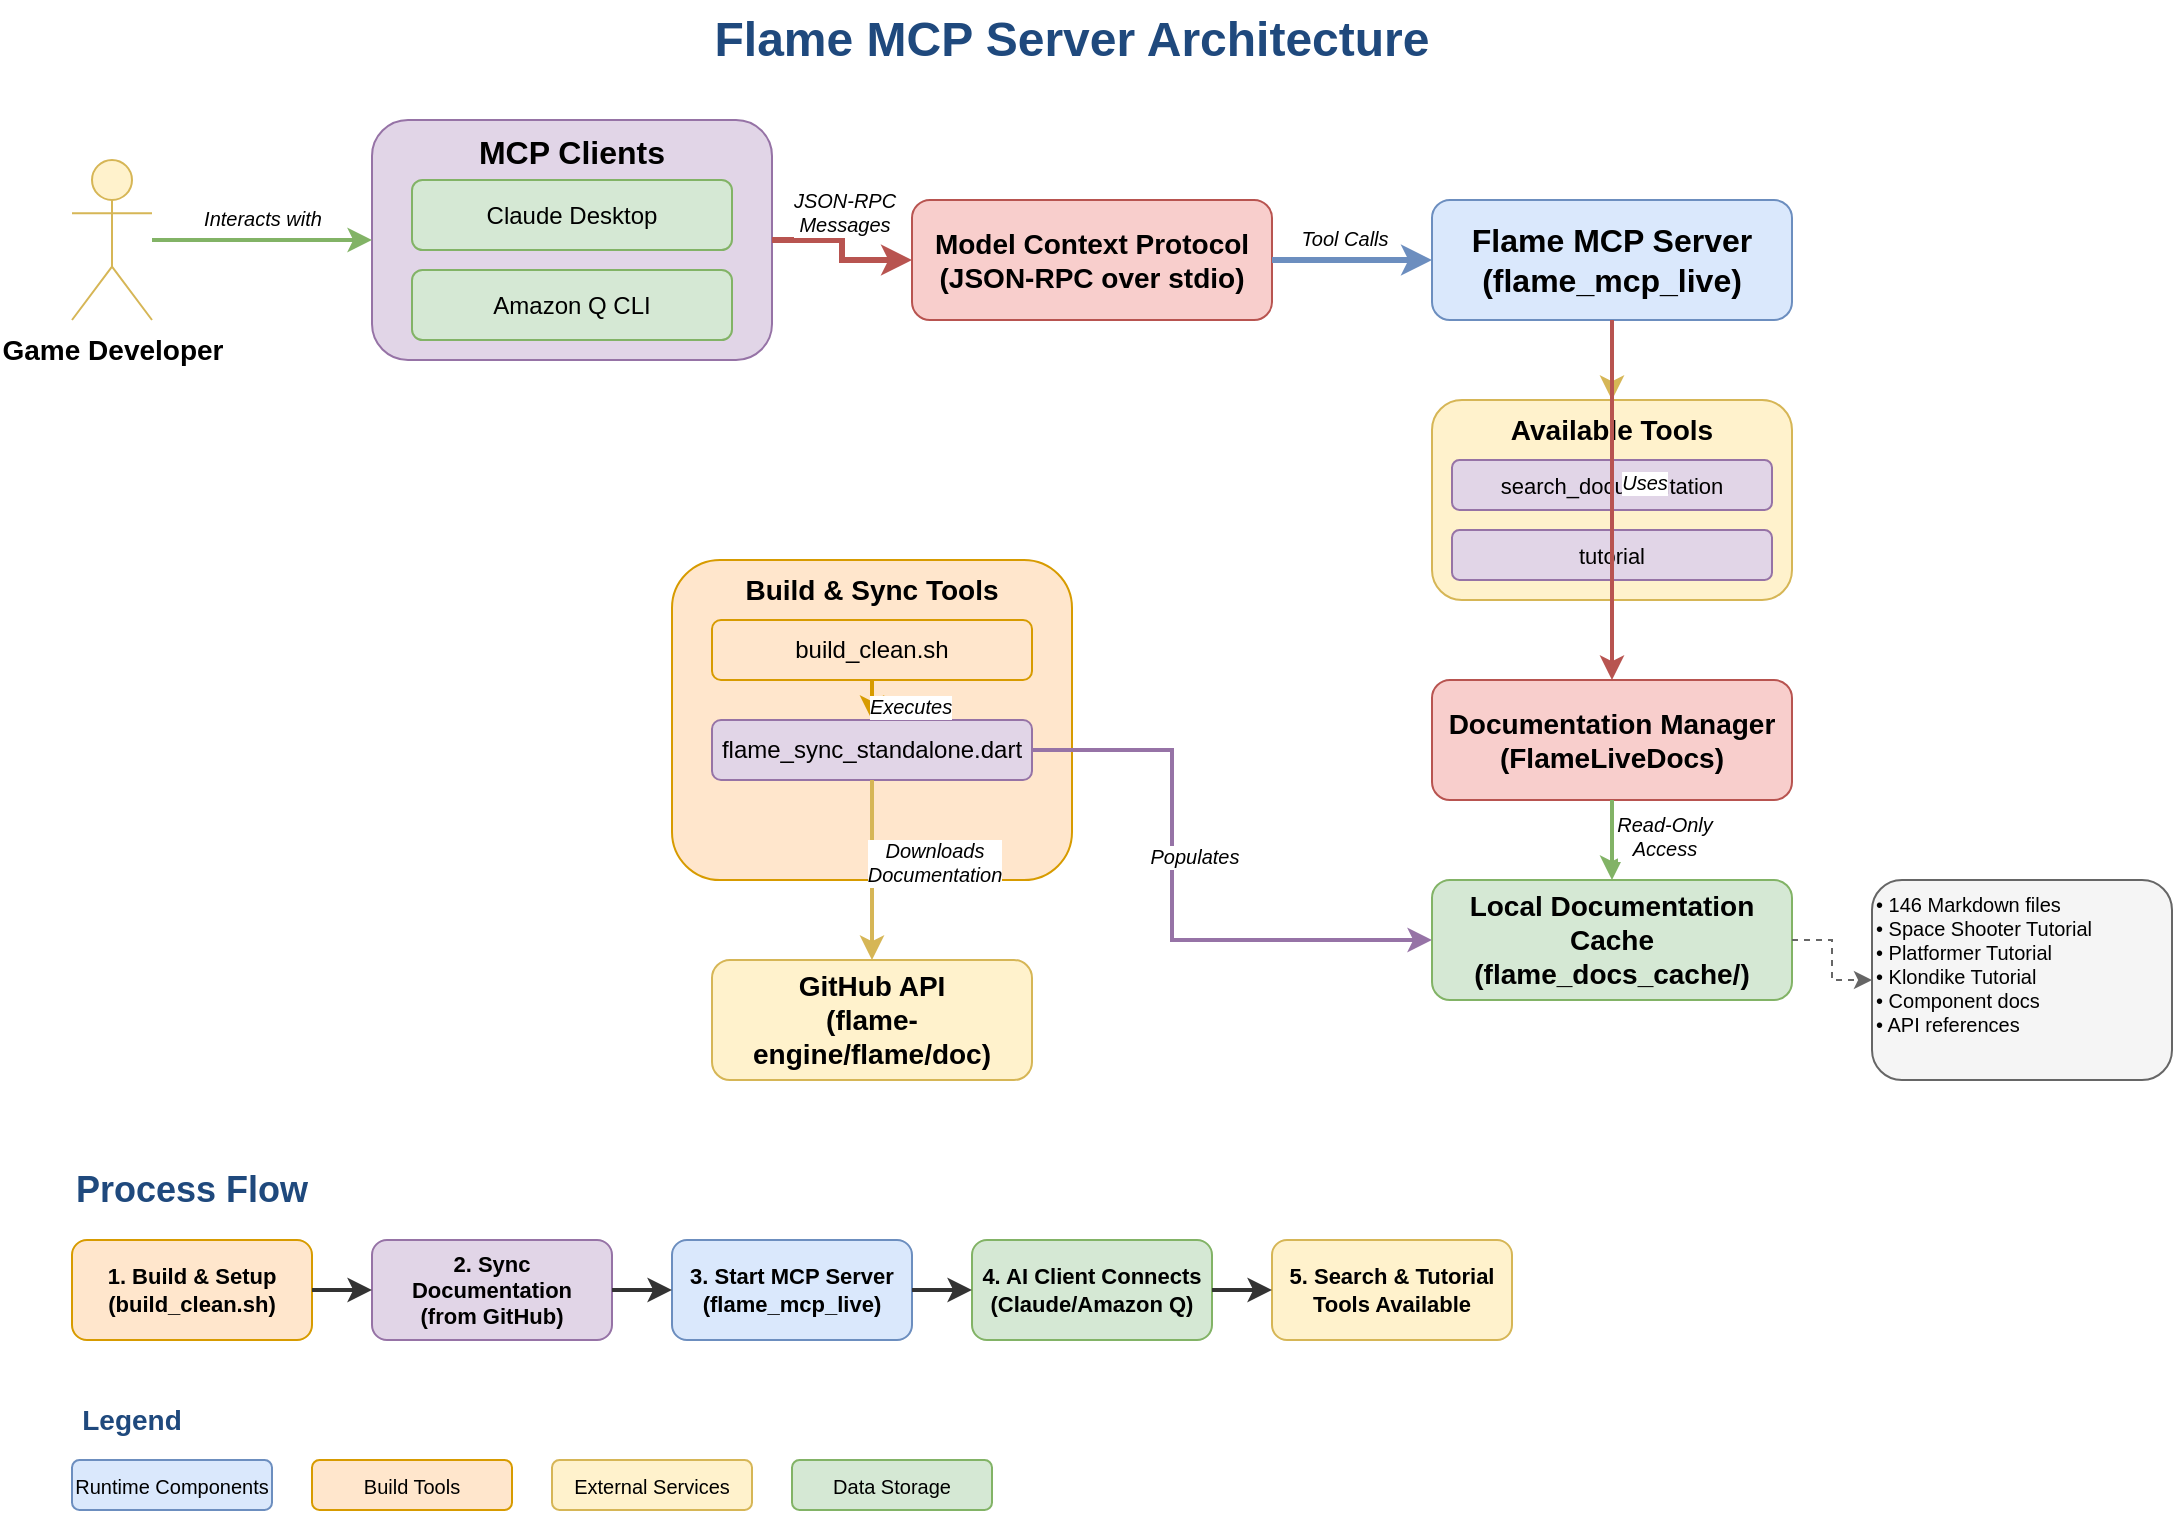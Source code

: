 <mxfile version="24.5.4" type="device">
  <diagram name="Flame MCP Server Architecture" id="flame-mcp-architecture">
    <mxGraphModel dx="1422" dy="794" grid="1" gridSize="10" guides="1" tooltips="1" connect="1" arrows="1" fold="1" page="1" pageScale="1" pageWidth="1200" pageHeight="900" math="0" shadow="0">
      <root>
        <mxCell id="0" />
        <mxCell id="1" parent="0" />
        
        <!-- Title -->
        <mxCell id="title" value="Flame MCP Server Architecture" style="text;html=1;strokeColor=none;fillColor=none;align=center;verticalAlign=middle;whiteSpace=wrap;rounded=0;fontSize=24;fontStyle=1;fontColor=#1f497d;" vertex="1" parent="1">
          <mxGeometry x="415" y="20" width="370" height="40" as="geometry" />
        </mxCell>
        
        <!-- User -->
        <mxCell id="developer" value="Game Developer" style="shape=umlActor;verticalLabelPosition=bottom;verticalAlign=top;html=1;outlineConnect=0;fillColor=#fff2cc;strokeColor=#d6b656;fontSize=14;fontStyle=1;" vertex="1" parent="1">
          <mxGeometry x="100" y="100" width="40" height="80" as="geometry" />
        </mxCell>
        
        <!-- MCP Clients Layer -->
        <mxCell id="clients-layer" value="MCP Clients" style="rounded=1;whiteSpace=wrap;html=1;fillColor=#e1d5e7;strokeColor=#9673a6;fontSize=16;fontStyle=1;verticalAlign=top;" vertex="1" parent="1">
          <mxGeometry x="250" y="80" width="200" height="120" as="geometry" />
        </mxCell>
        
        <mxCell id="claude-desktop" value="Claude Desktop" style="rounded=1;whiteSpace=wrap;html=1;fillColor=#d5e8d4;strokeColor=#82b366;fontSize=12;" vertex="1" parent="1">
          <mxGeometry x="270" y="110" width="160" height="35" as="geometry" />
        </mxCell>
        
        <mxCell id="amazon-q" value="Amazon Q CLI" style="rounded=1;whiteSpace=wrap;html=1;fillColor=#d5e8d4;strokeColor=#82b366;fontSize=12;" vertex="1" parent="1">
          <mxGeometry x="270" y="155" width="160" height="35" as="geometry" />
        </mxCell>
        
        <!-- MCP Protocol -->
        <mxCell id="mcp-protocol" value="Model Context Protocol&#xa;(JSON-RPC over stdio)" style="rounded=1;whiteSpace=wrap;html=1;fillColor=#f8cecc;strokeColor=#b85450;fontSize=14;fontStyle=1;" vertex="1" parent="1">
          <mxGeometry x="520" y="120" width="180" height="60" as="geometry" />
        </mxCell>
        
        <!-- Flame MCP Server -->
        <mxCell id="flame-mcp-server" value="Flame MCP Server&#xa;(flame_mcp_live)" style="rounded=1;whiteSpace=wrap;html=1;fillColor=#dae8fc;strokeColor=#6c8ebf;fontSize=16;fontStyle=1;" vertex="1" parent="1">
          <mxGeometry x="780" y="120" width="180" height="60" as="geometry" />
        </mxCell>
        
        <!-- Tools Section -->
        <mxCell id="tools-section" value="Available Tools" style="rounded=1;whiteSpace=wrap;html=1;fillColor=#fff2cc;strokeColor=#d6b656;fontSize=14;fontStyle=1;verticalAlign=top;" vertex="1" parent="1">
          <mxGeometry x="780" y="220" width="180" height="100" as="geometry" />
        </mxCell>
        
        <mxCell id="search-tool" value="search_documentation" style="rounded=1;whiteSpace=wrap;html=1;fillColor=#e1d5e7;strokeColor=#9673a6;fontSize=11;" vertex="1" parent="1">
          <mxGeometry x="790" y="250" width="160" height="25" as="geometry" />
        </mxCell>
        
        <mxCell id="tutorial-tool" value="tutorial" style="rounded=1;whiteSpace=wrap;html=1;fillColor=#e1d5e7;strokeColor=#9673a6;fontSize=11;" vertex="1" parent="1">
          <mxGeometry x="790" y="285" width="160" height="25" as="geometry" />
        </mxCell>
        
        <!-- Documentation Manager -->
        <mxCell id="docs-manager" value="Documentation Manager&#xa;(FlameLiveDocs)" style="rounded=1;whiteSpace=wrap;html=1;fillColor=#f8cecc;strokeColor=#b85450;fontSize=14;fontStyle=1;" vertex="1" parent="1">
          <mxGeometry x="780" y="360" width="180" height="60" as="geometry" />
        </mxCell>
        
        <!-- Local Cache -->
        <mxCell id="local-cache" value="Local Documentation Cache&#xa;(flame_docs_cache/)" style="rounded=1;whiteSpace=wrap;html=1;fillColor=#d5e8d4;strokeColor=#82b366;fontSize=14;fontStyle=1;" vertex="1" parent="1">
          <mxGeometry x="780" y="460" width="180" height="60" as="geometry" />
        </mxCell>
        
        <!-- Cache Details -->
        <mxCell id="cache-details" value="• 146 Markdown files&#xa;• Space Shooter Tutorial&#xa;• Platformer Tutorial&#xa;• Klondike Tutorial&#xa;• Component docs&#xa;• API references" style="rounded=1;whiteSpace=wrap;html=1;fillColor=#f5f5f5;strokeColor=#666666;fontSize=10;align=left;verticalAlign=top;" vertex="1" parent="1">
          <mxGeometry x="1000" y="460" width="150" height="100" as="geometry" />
        </mxCell>
        
        <!-- Build & Sync Section -->
        <mxCell id="build-section" value="Build &amp; Sync Tools" style="rounded=1;whiteSpace=wrap;html=1;fillColor=#ffe6cc;strokeColor=#d79b00;fontSize=14;fontStyle=1;verticalAlign=top;" vertex="1" parent="1">
          <mxGeometry x="400" y="300" width="200" height="160" as="geometry" />
        </mxCell>
        
        <mxCell id="build-script" value="build_clean.sh" style="rounded=1;whiteSpace=wrap;html=1;fillColor=#ffe6cc;strokeColor=#d79b00;fontSize=12;" vertex="1" parent="1">
          <mxGeometry x="420" y="330" width="160" height="30" as="geometry" />
        </mxCell>
        
        <mxCell id="sync-script" value="flame_sync_standalone.dart" style="rounded=1;whiteSpace=wrap;html=1;fillColor=#e1d5e7;strokeColor=#9673a6;fontSize=12;" vertex="1" parent="1">
          <mxGeometry x="420" y="380" width="160" height="30" as="geometry" />
        </mxCell>
        
        <!-- GitHub API -->
        <mxCell id="github-api" value="GitHub API&#xa;(flame-engine/flame/doc)" style="rounded=1;whiteSpace=wrap;html=1;fillColor=#fff2cc;strokeColor=#d6b656;fontSize=14;fontStyle=1;" vertex="1" parent="1">
          <mxGeometry x="420" y="500" width="160" height="60" as="geometry" />
        </mxCell>
        
        <!-- Properly Connected Arrows -->
        
        <!-- User to Clients -->
        <mxCell id="user-to-clients" style="edgeStyle=orthogonalEdgeStyle;rounded=0;orthogonalLoop=1;jettySize=auto;html=1;strokeWidth=2;strokeColor=#82b366;endArrow=classic;endFill=1;" edge="1" parent="1" source="developer" target="clients-layer">
          <mxGeometry relative="1" as="geometry">
            <Array as="points">
              <mxPoint x="200" y="140" />
              <mxPoint x="200" y="140" />
            </Array>
          </mxGeometry>
        </mxCell>
        <mxCell id="user-label" value="Interacts with" style="edgeLabel;html=1;align=center;verticalAlign=middle;resizable=0;points=[];fontSize=10;fontStyle=2;" vertex="1" connectable="0" parent="user-to-clients">
          <mxGeometry x="-0.1" y="1" relative="1" as="geometry">
            <mxPoint x="5" y="-10" as="offset" />
          </mxGeometry>
        </mxCell>
        
        <!-- Clients to MCP Protocol -->
        <mxCell id="clients-to-mcp" style="edgeStyle=orthogonalEdgeStyle;rounded=0;orthogonalLoop=1;jettySize=auto;html=1;strokeWidth=3;strokeColor=#b85450;endArrow=classic;endFill=1;" edge="1" parent="1" source="clients-layer" target="mcp-protocol">
          <mxGeometry relative="1" as="geometry" />
        </mxCell>
        <mxCell id="mcp-label" value="JSON-RPC&#xa;Messages" style="edgeLabel;html=1;align=center;verticalAlign=middle;resizable=0;points=[];fontSize=10;fontStyle=2;" vertex="1" connectable="0" parent="clients-to-mcp">
          <mxGeometry x="-0.1" y="1" relative="1" as="geometry">
            <mxPoint y="-15" as="offset" />
          </mxGeometry>
        </mxCell>
        
        <!-- MCP Protocol to Server -->
        <mxCell id="mcp-to-server" style="edgeStyle=orthogonalEdgeStyle;rounded=0;orthogonalLoop=1;jettySize=auto;html=1;strokeWidth=3;strokeColor=#6c8ebf;endArrow=classic;endFill=1;" edge="1" parent="1" source="mcp-protocol" target="flame-mcp-server">
          <mxGeometry relative="1" as="geometry" />
        </mxCell>
        <mxCell id="server-label" value="Tool Calls" style="edgeLabel;html=1;align=center;verticalAlign=middle;resizable=0;points=[];fontSize=10;fontStyle=2;" vertex="1" connectable="0" parent="mcp-to-server">
          <mxGeometry x="-0.1" y="1" relative="1" as="geometry">
            <mxPoint y="-10" as="offset" />
          </mxGeometry>
        </mxCell>
        
        <!-- Server to Tools -->
        <mxCell id="server-to-tools" style="edgeStyle=orthogonalEdgeStyle;rounded=0;orthogonalLoop=1;jettySize=auto;html=1;strokeWidth=2;strokeColor=#d6b656;endArrow=classic;endFill=1;" edge="1" parent="1" source="flame-mcp-server" target="tools-section">
          <mxGeometry relative="1" as="geometry" />
        </mxCell>
        
        <!-- Server to Docs Manager -->
        <mxCell id="server-to-docs" style="edgeStyle=orthogonalEdgeStyle;rounded=0;orthogonalLoop=1;jettySize=auto;html=1;strokeWidth=2;strokeColor=#b85450;endArrow=classic;endFill=1;" edge="1" parent="1" source="flame-mcp-server" target="docs-manager">
          <mxGeometry relative="1" as="geometry">
            <Array as="points">
              <mxPoint x="870" y="200" />
              <mxPoint x="870" y="340" />
            </Array>
          </mxGeometry>
        </mxCell>
        <mxCell id="docs-label" value="Uses" style="edgeLabel;html=1;align=center;verticalAlign=middle;resizable=0;points=[];fontSize=10;fontStyle=2;" vertex="1" connectable="0" parent="server-to-docs">
          <mxGeometry x="-0.1" y="1" relative="1" as="geometry">
            <mxPoint x="15" y="0" as="offset" />
          </mxGeometry>
        </mxCell>
        
        <!-- Docs Manager to Cache -->
        <mxCell id="docs-to-cache" style="edgeStyle=orthogonalEdgeStyle;rounded=0;orthogonalLoop=1;jettySize=auto;html=1;strokeWidth=2;strokeColor=#82b366;endArrow=classic;endFill=1;" edge="1" parent="1" source="docs-manager" target="local-cache">
          <mxGeometry relative="1" as="geometry" />
        </mxCell>
        <mxCell id="cache-access-label" value="Read-Only&#xa;Access" style="edgeLabel;html=1;align=center;verticalAlign=middle;resizable=0;points=[];fontSize=10;fontStyle=2;" vertex="1" connectable="0" parent="docs-to-cache">
          <mxGeometry x="-0.1" y="1" relative="1" as="geometry">
            <mxPoint x="25" y="0" as="offset" />
          </mxGeometry>
        </mxCell>
        
        <!-- Cache to Details -->
        <mxCell id="cache-to-details" style="edgeStyle=orthogonalEdgeStyle;rounded=0;orthogonalLoop=1;jettySize=auto;html=1;strokeWidth=1;strokeColor=#666666;endArrow=classic;endFill=1;dashed=1;" edge="1" parent="1" source="local-cache" target="cache-details">
          <mxGeometry relative="1" as="geometry" />
        </mxCell>
        
        <!-- Build Script to Sync Script -->
        <mxCell id="build-to-sync" style="edgeStyle=orthogonalEdgeStyle;rounded=0;orthogonalLoop=1;jettySize=auto;html=1;strokeWidth=2;strokeColor=#d79b00;endArrow=classic;endFill=1;" edge="1" parent="1" source="build-script" target="sync-script">
          <mxGeometry relative="1" as="geometry" />
        </mxCell>
        <mxCell id="build-label" value="Executes" style="edgeLabel;html=1;align=center;verticalAlign=middle;resizable=0;points=[];fontSize=10;fontStyle=2;" vertex="1" connectable="0" parent="build-to-sync">
          <mxGeometry x="-0.1" y="1" relative="1" as="geometry">
            <mxPoint x="20" y="0" as="offset" />
          </mxGeometry>
        </mxCell>
        
        <!-- Sync Script to GitHub -->
        <mxCell id="sync-to-github" style="edgeStyle=orthogonalEdgeStyle;rounded=0;orthogonalLoop=1;jettySize=auto;html=1;strokeWidth=2;strokeColor=#d6b656;endArrow=classic;endFill=1;" edge="1" parent="1" source="sync-script" target="github-api">
          <mxGeometry relative="1" as="geometry">
            <Array as="points">
              <mxPoint x="500" y="430" />
              <mxPoint x="500" y="480" />
            </Array>
          </mxGeometry>
        </mxCell>
        <mxCell id="github-label" value="Downloads&#xa;Documentation" style="edgeLabel;html=1;align=center;verticalAlign=middle;resizable=0;points=[];fontSize=10;fontStyle=2;" vertex="1" connectable="0" parent="sync-to-github">
          <mxGeometry x="-0.1" y="1" relative="1" as="geometry">
            <mxPoint x="30" y="0" as="offset" />
          </mxGeometry>
        </mxCell>
        
        <!-- Sync Script to Cache -->
        <mxCell id="sync-to-cache" style="edgeStyle=orthogonalEdgeStyle;rounded=0;orthogonalLoop=1;jettySize=auto;html=1;strokeWidth=2;strokeColor=#9673a6;endArrow=classic;endFill=1;" edge="1" parent="1" source="sync-script" target="local-cache">
          <mxGeometry relative="1" as="geometry">
            <Array as="points">
              <mxPoint x="650" y="395" />
              <mxPoint x="650" y="490" />
            </Array>
          </mxGeometry>
        </mxCell>
        <mxCell id="populate-label" value="Populates" style="edgeLabel;html=1;align=center;verticalAlign=middle;resizable=0;points=[];fontSize=10;fontStyle=2;" vertex="1" connectable="0" parent="sync-to-cache">
          <mxGeometry x="-0.1" y="1" relative="1" as="geometry">
            <mxPoint x="10" y="-10" as="offset" />
          </mxGeometry>
        </mxCell>
        
        <!-- Process Flow Section -->
        <mxCell id="process-title" value="Process Flow" style="text;html=1;strokeColor=none;fillColor=none;align=center;verticalAlign=middle;whiteSpace=wrap;rounded=0;fontSize=18;fontStyle=1;fontColor=#1f497d;" vertex="1" parent="1">
          <mxGeometry x="100" y="600" width="120" height="30" as="geometry" />
        </mxCell>
        
        <mxCell id="step1" value="1. Build &amp; Setup&#xa;(build_clean.sh)" style="rounded=1;whiteSpace=wrap;html=1;fillColor=#ffe6cc;strokeColor=#d79b00;fontSize=11;fontStyle=1;" vertex="1" parent="1">
          <mxGeometry x="100" y="640" width="120" height="50" as="geometry" />
        </mxCell>
        
        <mxCell id="step2" value="2. Sync Documentation&#xa;(from GitHub)" style="rounded=1;whiteSpace=wrap;html=1;fillColor=#e1d5e7;strokeColor=#9673a6;fontSize=11;fontStyle=1;" vertex="1" parent="1">
          <mxGeometry x="250" y="640" width="120" height="50" as="geometry" />
        </mxCell>
        
        <mxCell id="step3" value="3. Start MCP Server&#xa;(flame_mcp_live)" style="rounded=1;whiteSpace=wrap;html=1;fillColor=#dae8fc;strokeColor=#6c8ebf;fontSize=11;fontStyle=1;" vertex="1" parent="1">
          <mxGeometry x="400" y="640" width="120" height="50" as="geometry" />
        </mxCell>
        
        <mxCell id="step4" value="4. AI Client Connects&#xa;(Claude/Amazon Q)" style="rounded=1;whiteSpace=wrap;html=1;fillColor=#d5e8d4;strokeColor=#82b366;fontSize=11;fontStyle=1;" vertex="1" parent="1">
          <mxGeometry x="550" y="640" width="120" height="50" as="geometry" />
        </mxCell>
        
        <mxCell id="step5" value="5. Search &amp; Tutorial&#xa;Tools Available" style="rounded=1;whiteSpace=wrap;html=1;fillColor=#fff2cc;strokeColor=#d6b656;fontSize=11;fontStyle=1;" vertex="1" parent="1">
          <mxGeometry x="700" y="640" width="120" height="50" as="geometry" />
        </mxCell>
        
        <!-- Process Flow Arrows -->
        <mxCell id="flow1" style="edgeStyle=orthogonalEdgeStyle;rounded=0;orthogonalLoop=1;jettySize=auto;html=1;strokeWidth=2;strokeColor=#333333;endArrow=classic;endFill=1;" edge="1" parent="1" source="step1" target="step2">
          <mxGeometry relative="1" as="geometry" />
        </mxCell>
        
        <mxCell id="flow2" style="edgeStyle=orthogonalEdgeStyle;rounded=0;orthogonalLoop=1;jettySize=auto;html=1;strokeWidth=2;strokeColor=#333333;endArrow=classic;endFill=1;" edge="1" parent="1" source="step2" target="step3">
          <mxGeometry relative="1" as="geometry" />
        </mxCell>
        
        <mxCell id="flow3" style="edgeStyle=orthogonalEdgeStyle;rounded=0;orthogonalLoop=1;jettySize=auto;html=1;strokeWidth=2;strokeColor=#333333;endArrow=classic;endFill=1;" edge="1" parent="1" source="step3" target="step4">
          <mxGeometry relative="1" as="geometry" />
        </mxCell>
        
        <mxCell id="flow4" style="edgeStyle=orthogonalEdgeStyle;rounded=0;orthogonalLoop=1;jettySize=auto;html=1;strokeWidth=2;strokeColor=#333333;endArrow=classic;endFill=1;" edge="1" parent="1" source="step4" target="step5">
          <mxGeometry relative="1" as="geometry" />
        </mxCell>
        
        <!-- Legend -->
        <mxCell id="legend-title" value="Legend" style="text;html=1;strokeColor=none;fillColor=none;align=center;verticalAlign=middle;whiteSpace=wrap;rounded=0;fontSize=14;fontStyle=1;fontColor=#1f497d;" vertex="1" parent="1">
          <mxGeometry x="100" y="720" width="60" height="20" as="geometry" />
        </mxCell>
        
        <mxCell id="legend-runtime" value="Runtime Components" style="rounded=1;whiteSpace=wrap;html=1;fillColor=#dae8fc;strokeColor=#6c8ebf;fontSize=10;" vertex="1" parent="1">
          <mxGeometry x="100" y="750" width="100" height="25" as="geometry" />
        </mxCell>
        
        <mxCell id="legend-build" value="Build Tools" style="rounded=1;whiteSpace=wrap;html=1;fillColor=#ffe6cc;strokeColor=#d79b00;fontSize=10;" vertex="1" parent="1">
          <mxGeometry x="220" y="750" width="100" height="25" as="geometry" />
        </mxCell>
        
        <mxCell id="legend-external" value="External Services" style="rounded=1;whiteSpace=wrap;html=1;fillColor=#fff2cc;strokeColor=#d6b656;fontSize=10;" vertex="1" parent="1">
          <mxGeometry x="340" y="750" width="100" height="25" as="geometry" />
        </mxCell>
        
        <mxCell id="legend-data" value="Data Storage" style="rounded=1;whiteSpace=wrap;html=1;fillColor=#d5e8d4;strokeColor=#82b366;fontSize=10;" vertex="1" parent="1">
          <mxGeometry x="460" y="750" width="100" height="25" as="geometry" />
        </mxCell>
        
      </root>
    </mxGraphModel>
  </diagram>
</mxfile>
